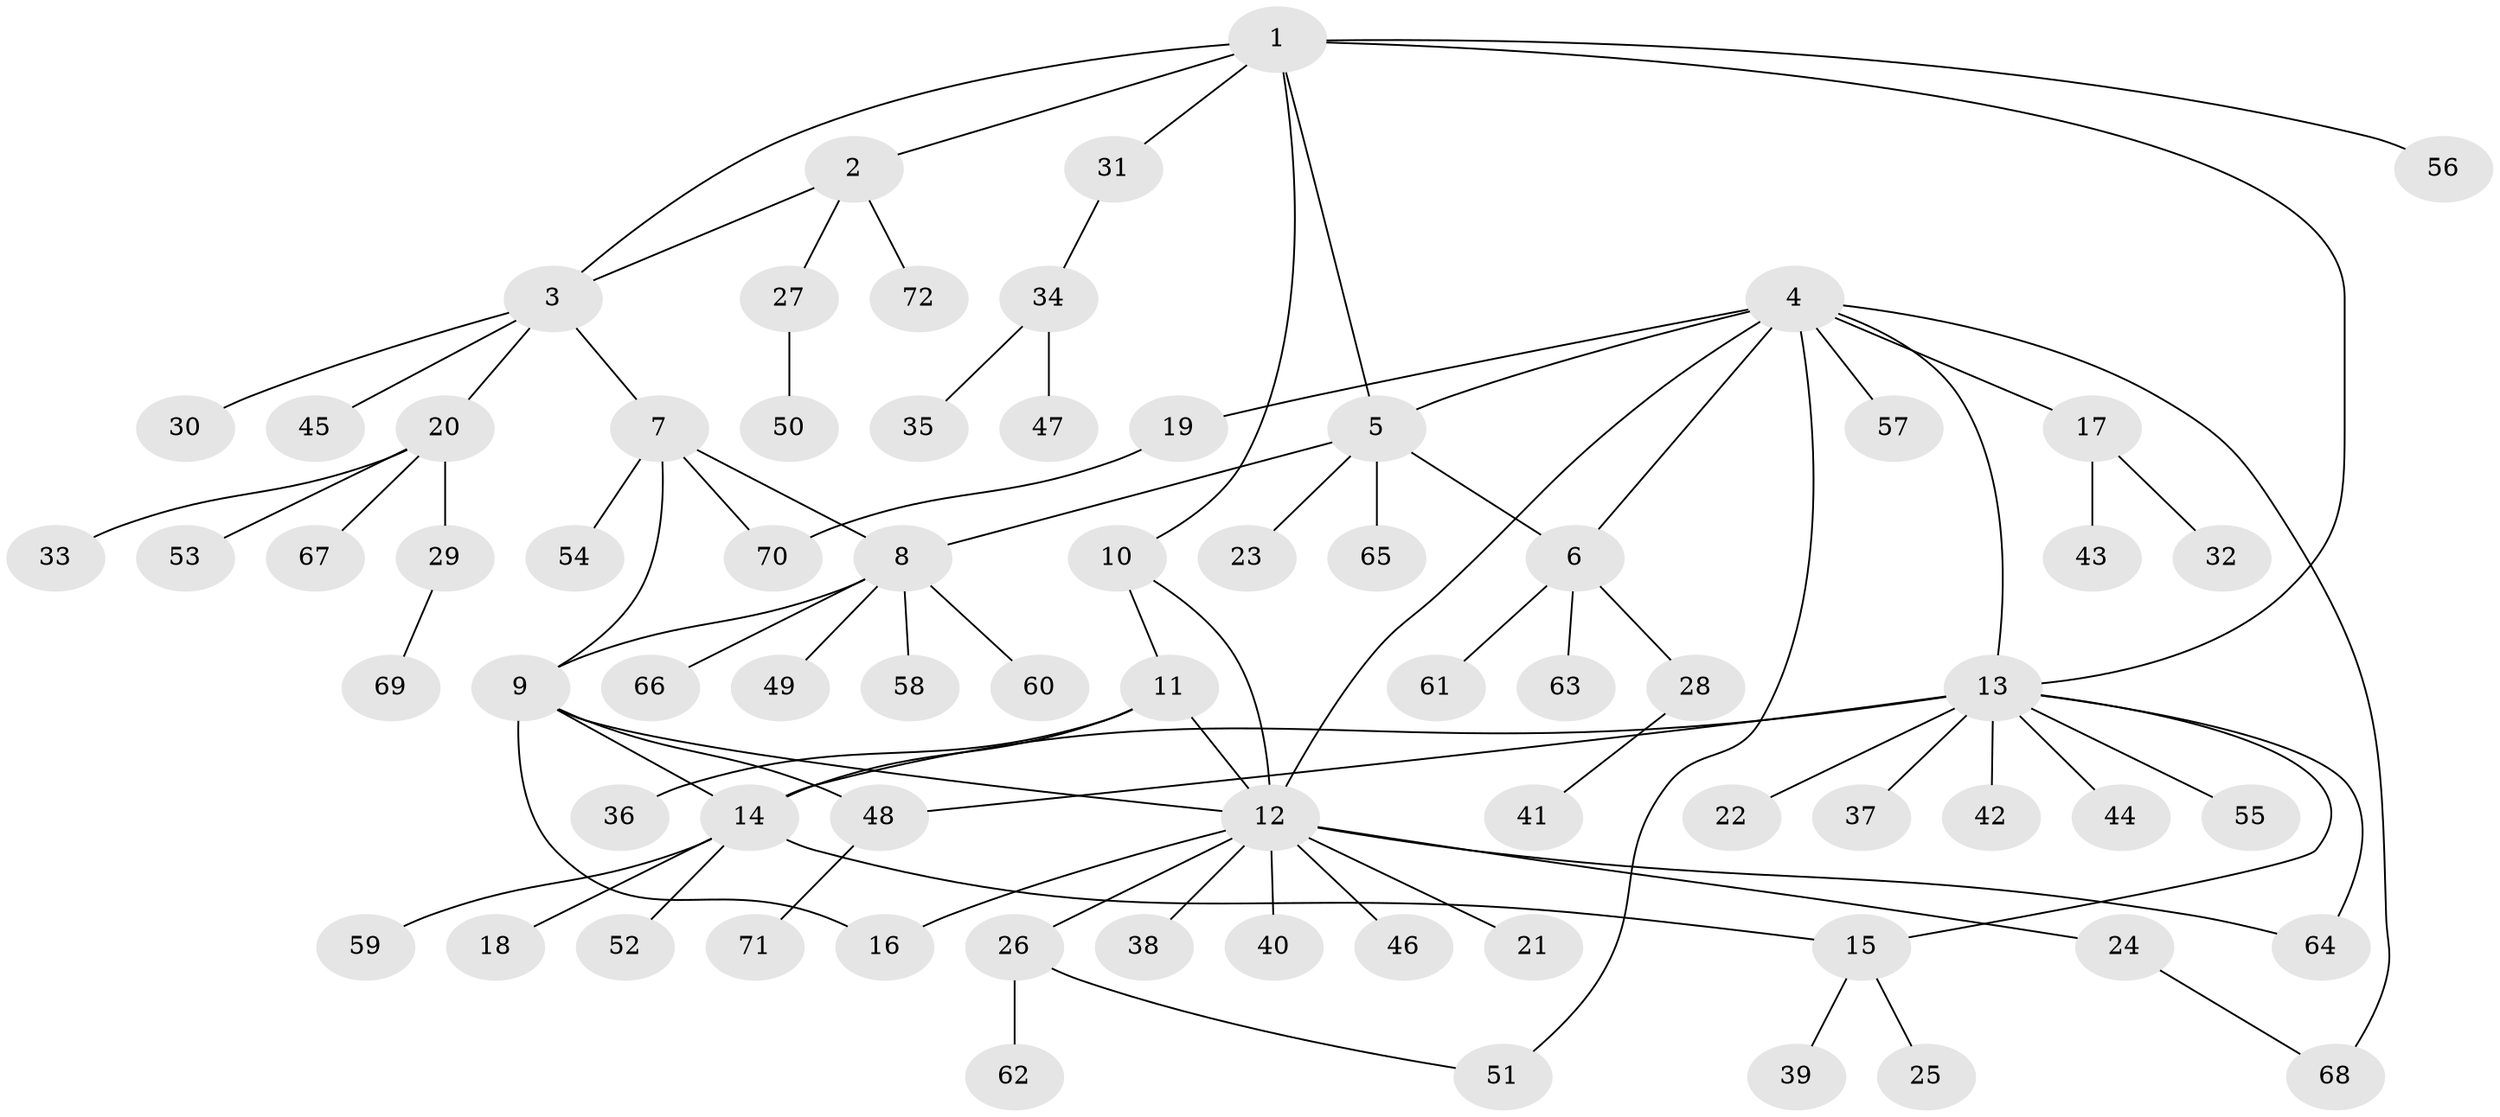 // Generated by graph-tools (version 1.1) at 2025/02/03/09/25 03:02:36]
// undirected, 72 vertices, 88 edges
graph export_dot {
graph [start="1"]
  node [color=gray90,style=filled];
  1;
  2;
  3;
  4;
  5;
  6;
  7;
  8;
  9;
  10;
  11;
  12;
  13;
  14;
  15;
  16;
  17;
  18;
  19;
  20;
  21;
  22;
  23;
  24;
  25;
  26;
  27;
  28;
  29;
  30;
  31;
  32;
  33;
  34;
  35;
  36;
  37;
  38;
  39;
  40;
  41;
  42;
  43;
  44;
  45;
  46;
  47;
  48;
  49;
  50;
  51;
  52;
  53;
  54;
  55;
  56;
  57;
  58;
  59;
  60;
  61;
  62;
  63;
  64;
  65;
  66;
  67;
  68;
  69;
  70;
  71;
  72;
  1 -- 2;
  1 -- 3;
  1 -- 5;
  1 -- 10;
  1 -- 13;
  1 -- 31;
  1 -- 56;
  2 -- 3;
  2 -- 27;
  2 -- 72;
  3 -- 7;
  3 -- 20;
  3 -- 30;
  3 -- 45;
  4 -- 5;
  4 -- 6;
  4 -- 12;
  4 -- 13;
  4 -- 17;
  4 -- 19;
  4 -- 51;
  4 -- 57;
  4 -- 68;
  5 -- 6;
  5 -- 8;
  5 -- 23;
  5 -- 65;
  6 -- 28;
  6 -- 61;
  6 -- 63;
  7 -- 8;
  7 -- 9;
  7 -- 54;
  7 -- 70;
  8 -- 9;
  8 -- 49;
  8 -- 58;
  8 -- 60;
  8 -- 66;
  9 -- 12;
  9 -- 14;
  9 -- 16;
  9 -- 48;
  10 -- 11;
  10 -- 12;
  11 -- 12;
  11 -- 14;
  11 -- 36;
  12 -- 16;
  12 -- 21;
  12 -- 24;
  12 -- 26;
  12 -- 38;
  12 -- 40;
  12 -- 46;
  12 -- 64;
  13 -- 14;
  13 -- 15;
  13 -- 22;
  13 -- 37;
  13 -- 42;
  13 -- 44;
  13 -- 48;
  13 -- 55;
  13 -- 64;
  14 -- 15;
  14 -- 18;
  14 -- 52;
  14 -- 59;
  15 -- 25;
  15 -- 39;
  17 -- 32;
  17 -- 43;
  19 -- 70;
  20 -- 29;
  20 -- 33;
  20 -- 53;
  20 -- 67;
  24 -- 68;
  26 -- 51;
  26 -- 62;
  27 -- 50;
  28 -- 41;
  29 -- 69;
  31 -- 34;
  34 -- 35;
  34 -- 47;
  48 -- 71;
}
